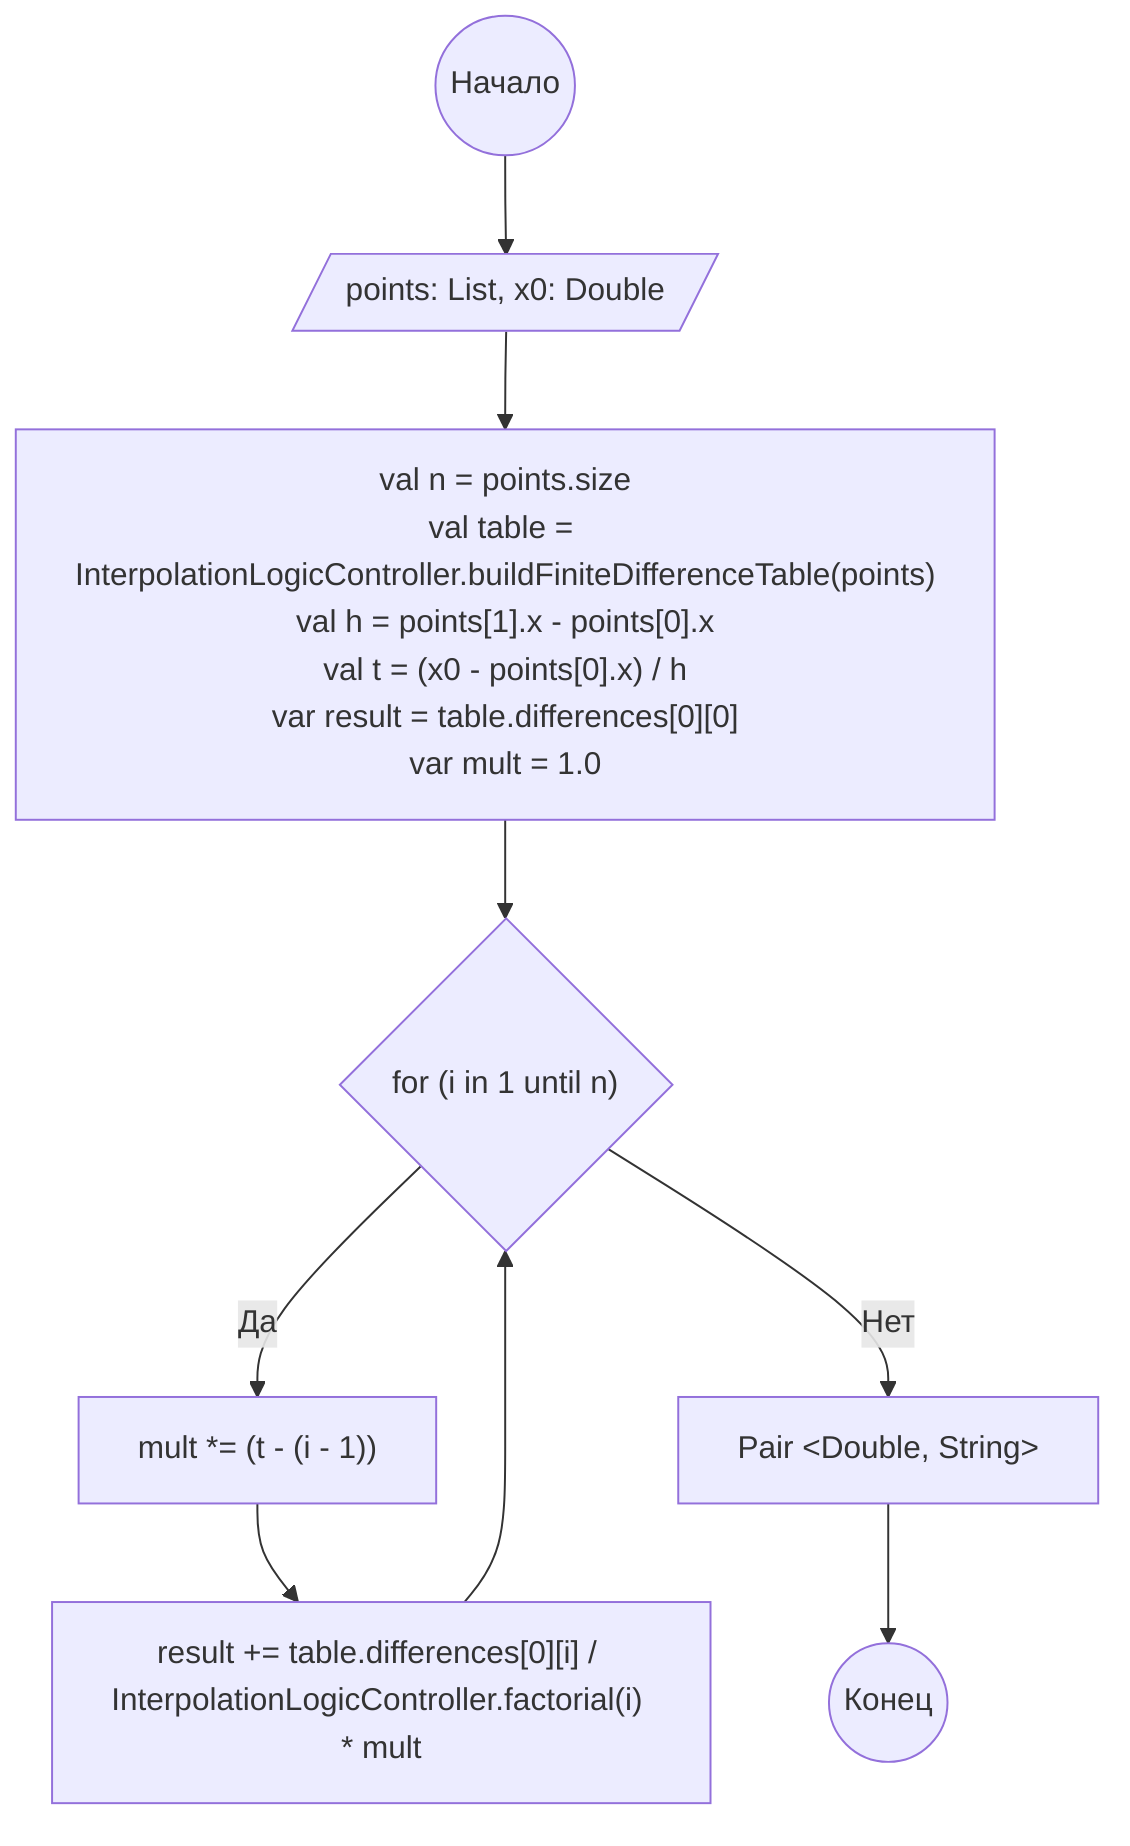 graph TD
    A(("Начало"))
    B[/"points: List<DataPoint>, x0: Double"/]
    C["val n = points.size\nval table = InterpolationLogicController.buildFiniteDifferenceTable(points)\nval h = points[1].x - points[0].x\nval t = (x0 - points[0].x) / h\nvar result = table.differences[0][0]\nvar mult = 1.0" ]
    D{"for (i in 1 until n)"}
    E["mult *= (t - (i - 1))"]
    F["result += table.differences[0][i] / InterpolationLogicController.factorial(i) * mult"]
    I[Pair &lt;Double, String&gt; ]
    J(("Конец"))

    A --> B --> C --> D
    D -- Да --> E --> F --> D
    D -- Нет --> I --> J